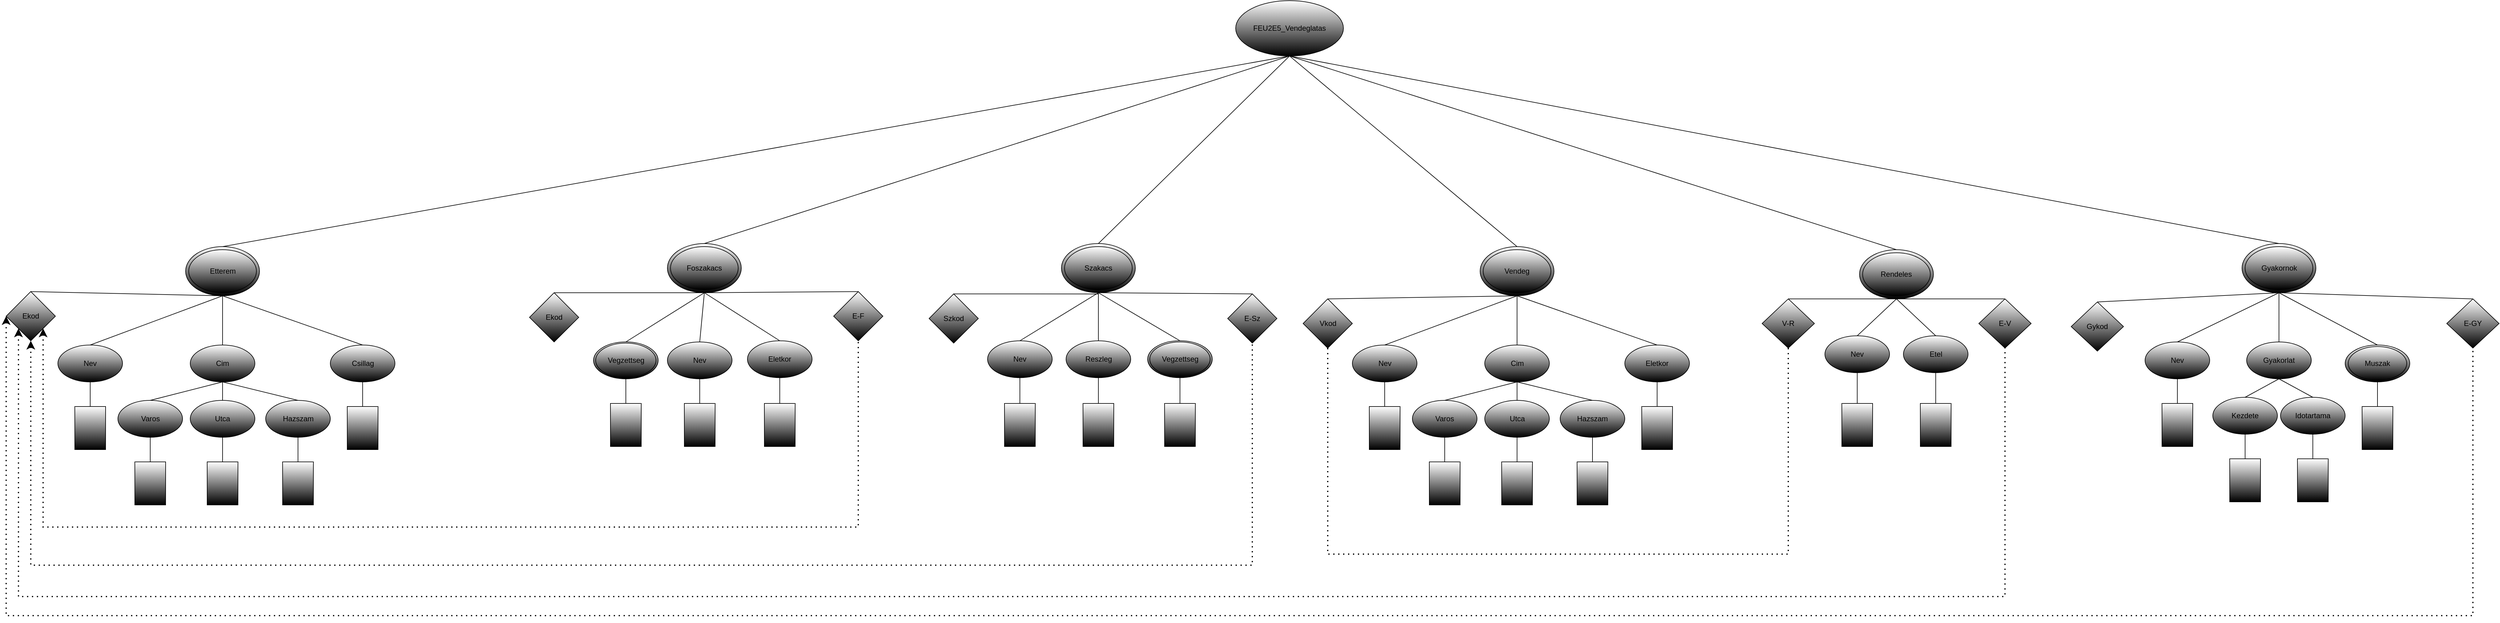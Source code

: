 <mxfile version="24.7.17">
  <diagram name="1 oldal" id="Drmbw2LG8-l5uVLof142">
    <mxGraphModel dx="2560" dy="1974" grid="0" gridSize="10" guides="1" tooltips="1" connect="1" arrows="1" fold="1" page="0" pageScale="1" pageWidth="827" pageHeight="1169" math="0" shadow="0">
      <root>
        <mxCell id="0" />
        <mxCell id="1" parent="0" />
        <mxCell id="3i7kKfKKElpx0XJNgIAO-1" value="Etterem" style="ellipse;whiteSpace=wrap;html=1;labelBackgroundColor=none;gradientColor=default;fillColor=default;" vertex="1" parent="1">
          <mxGeometry x="1360" y="-80" width="120" height="80" as="geometry" />
        </mxCell>
        <mxCell id="3i7kKfKKElpx0XJNgIAO-2" value="Vendeg" style="ellipse;whiteSpace=wrap;html=1;labelBackgroundColor=none;gradientColor=default;fillColor=default;" vertex="1" parent="1">
          <mxGeometry x="1365" y="-75" width="110" height="70" as="geometry" />
        </mxCell>
        <mxCell id="3i7kKfKKElpx0XJNgIAO-3" value="Cim" style="ellipse;whiteSpace=wrap;html=1;labelBackgroundColor=none;gradientColor=default;fillColor=default;" vertex="1" parent="1">
          <mxGeometry x="1367.5" y="80" width="105" height="60" as="geometry" />
        </mxCell>
        <mxCell id="3i7kKfKKElpx0XJNgIAO-4" value="" style="endArrow=none;html=1;rounded=0;fontSize=12;startSize=8;endSize=8;curved=1;exitX=0.5;exitY=0;exitDx=0;exitDy=0;" edge="1" parent="1" source="3i7kKfKKElpx0XJNgIAO-3">
          <mxGeometry width="50" height="50" relative="1" as="geometry">
            <mxPoint x="1400" y="60" as="sourcePoint" />
            <mxPoint x="1420" as="targetPoint" />
          </mxGeometry>
        </mxCell>
        <mxCell id="3i7kKfKKElpx0XJNgIAO-5" value="Varos" style="ellipse;whiteSpace=wrap;html=1;labelBackgroundColor=none;gradientColor=default;fillColor=default;" vertex="1" parent="1">
          <mxGeometry x="1250" y="170" width="105" height="60" as="geometry" />
        </mxCell>
        <mxCell id="3i7kKfKKElpx0XJNgIAO-6" value="&lt;div&gt;Utca&lt;/div&gt;" style="ellipse;whiteSpace=wrap;html=1;labelBackgroundColor=none;gradientColor=default;fillColor=default;" vertex="1" parent="1">
          <mxGeometry x="1367.5" y="170" width="105" height="60" as="geometry" />
        </mxCell>
        <mxCell id="3i7kKfKKElpx0XJNgIAO-7" value="&lt;div&gt;Hazszam&lt;/div&gt;" style="ellipse;whiteSpace=wrap;html=1;labelBackgroundColor=none;gradientColor=default;fillColor=default;" vertex="1" parent="1">
          <mxGeometry x="1490" y="170" width="105" height="60" as="geometry" />
        </mxCell>
        <mxCell id="3i7kKfKKElpx0XJNgIAO-8" value="" style="endArrow=none;html=1;rounded=0;fontSize=12;startSize=8;endSize=8;curved=1;entryX=0.5;entryY=1;entryDx=0;entryDy=0;exitX=0.5;exitY=0;exitDx=0;exitDy=0;" edge="1" parent="1" source="3i7kKfKKElpx0XJNgIAO-6" target="3i7kKfKKElpx0XJNgIAO-3">
          <mxGeometry width="50" height="50" relative="1" as="geometry">
            <mxPoint x="1390" y="100" as="sourcePoint" />
            <mxPoint x="1440" y="50" as="targetPoint" />
          </mxGeometry>
        </mxCell>
        <mxCell id="3i7kKfKKElpx0XJNgIAO-9" value="" style="endArrow=none;html=1;rounded=0;fontSize=12;startSize=8;endSize=8;curved=1;entryX=0.5;entryY=1;entryDx=0;entryDy=0;exitX=0.5;exitY=0;exitDx=0;exitDy=0;" edge="1" parent="1" source="3i7kKfKKElpx0XJNgIAO-5" target="3i7kKfKKElpx0XJNgIAO-3">
          <mxGeometry width="50" height="50" relative="1" as="geometry">
            <mxPoint x="1390" y="100" as="sourcePoint" />
            <mxPoint x="1440" y="50" as="targetPoint" />
          </mxGeometry>
        </mxCell>
        <mxCell id="3i7kKfKKElpx0XJNgIAO-10" value="" style="endArrow=none;html=1;rounded=0;fontSize=12;startSize=8;endSize=8;curved=1;entryX=0.5;entryY=1;entryDx=0;entryDy=0;exitX=0.5;exitY=0;exitDx=0;exitDy=0;" edge="1" parent="1" source="3i7kKfKKElpx0XJNgIAO-7" target="3i7kKfKKElpx0XJNgIAO-3">
          <mxGeometry width="50" height="50" relative="1" as="geometry">
            <mxPoint x="1390" y="100" as="sourcePoint" />
            <mxPoint x="1440" y="50" as="targetPoint" />
          </mxGeometry>
        </mxCell>
        <mxCell id="3i7kKfKKElpx0XJNgIAO-11" value="Nev" style="ellipse;whiteSpace=wrap;html=1;labelBackgroundColor=none;gradientColor=default;fillColor=default;" vertex="1" parent="1">
          <mxGeometry x="1152.5" y="80" width="105" height="60" as="geometry" />
        </mxCell>
        <mxCell id="3i7kKfKKElpx0XJNgIAO-12" value="Eletkor" style="ellipse;whiteSpace=wrap;html=1;labelBackgroundColor=none;gradientColor=default;fillColor=default;" vertex="1" parent="1">
          <mxGeometry x="1595" y="80" width="105" height="60" as="geometry" />
        </mxCell>
        <mxCell id="3i7kKfKKElpx0XJNgIAO-13" value="" style="endArrow=none;html=1;rounded=0;fontSize=12;startSize=8;endSize=8;curved=1;exitX=0.5;exitY=0;exitDx=0;exitDy=0;" edge="1" parent="1" source="3i7kKfKKElpx0XJNgIAO-11">
          <mxGeometry width="50" height="50" relative="1" as="geometry">
            <mxPoint x="1390" y="100" as="sourcePoint" />
            <mxPoint x="1420" as="targetPoint" />
          </mxGeometry>
        </mxCell>
        <mxCell id="3i7kKfKKElpx0XJNgIAO-14" value="" style="endArrow=none;html=1;rounded=0;fontSize=12;startSize=8;endSize=8;curved=1;exitX=0.5;exitY=0;exitDx=0;exitDy=0;" edge="1" parent="1" source="3i7kKfKKElpx0XJNgIAO-12">
          <mxGeometry width="50" height="50" relative="1" as="geometry">
            <mxPoint x="1390" y="100" as="sourcePoint" />
            <mxPoint x="1420" as="targetPoint" />
          </mxGeometry>
        </mxCell>
        <mxCell id="3i7kKfKKElpx0XJNgIAO-15" value="" style="rounded=0;whiteSpace=wrap;html=1;fillColor=default;fillStyle=solid;gradientColor=default;" vertex="1" parent="1">
          <mxGeometry x="1180" y="180" width="50" height="70" as="geometry" />
        </mxCell>
        <mxCell id="3i7kKfKKElpx0XJNgIAO-16" value="" style="rounded=0;whiteSpace=wrap;html=1;fillColor=default;fillStyle=solid;gradientColor=default;" vertex="1" parent="1">
          <mxGeometry x="1277.5" y="270" width="50" height="70" as="geometry" />
        </mxCell>
        <mxCell id="3i7kKfKKElpx0XJNgIAO-17" value="" style="rounded=0;whiteSpace=wrap;html=1;fillColor=default;fillStyle=solid;gradientColor=default;" vertex="1" parent="1">
          <mxGeometry x="1395" y="270" width="50" height="70" as="geometry" />
        </mxCell>
        <mxCell id="3i7kKfKKElpx0XJNgIAO-18" value="" style="rounded=0;whiteSpace=wrap;html=1;fillColor=default;fillStyle=solid;gradientColor=default;" vertex="1" parent="1">
          <mxGeometry x="1517.5" y="270" width="50" height="70" as="geometry" />
        </mxCell>
        <mxCell id="3i7kKfKKElpx0XJNgIAO-19" value="" style="endArrow=none;html=1;rounded=0;fontSize=12;startSize=8;endSize=8;curved=1;entryX=0.5;entryY=1;entryDx=0;entryDy=0;exitX=0.5;exitY=0;exitDx=0;exitDy=0;" edge="1" parent="1" source="3i7kKfKKElpx0XJNgIAO-15" target="3i7kKfKKElpx0XJNgIAO-11">
          <mxGeometry width="50" height="50" relative="1" as="geometry">
            <mxPoint x="1270" y="160" as="sourcePoint" />
            <mxPoint x="1320" y="110" as="targetPoint" />
          </mxGeometry>
        </mxCell>
        <mxCell id="3i7kKfKKElpx0XJNgIAO-20" value="" style="endArrow=none;html=1;rounded=0;fontSize=12;startSize=8;endSize=8;curved=1;entryX=0.5;entryY=1;entryDx=0;entryDy=0;exitX=0.5;exitY=0;exitDx=0;exitDy=0;" edge="1" parent="1" source="3i7kKfKKElpx0XJNgIAO-16" target="3i7kKfKKElpx0XJNgIAO-5">
          <mxGeometry width="50" height="50" relative="1" as="geometry">
            <mxPoint x="1370" y="220" as="sourcePoint" />
            <mxPoint x="1420" y="170" as="targetPoint" />
          </mxGeometry>
        </mxCell>
        <mxCell id="3i7kKfKKElpx0XJNgIAO-21" value="" style="endArrow=none;html=1;rounded=0;fontSize=12;startSize=8;endSize=8;curved=1;entryX=0.5;entryY=1;entryDx=0;entryDy=0;exitX=0.5;exitY=0;exitDx=0;exitDy=0;" edge="1" parent="1" source="3i7kKfKKElpx0XJNgIAO-17" target="3i7kKfKKElpx0XJNgIAO-6">
          <mxGeometry width="50" height="50" relative="1" as="geometry">
            <mxPoint x="1370" y="220" as="sourcePoint" />
            <mxPoint x="1420" y="170" as="targetPoint" />
          </mxGeometry>
        </mxCell>
        <mxCell id="3i7kKfKKElpx0XJNgIAO-22" value="" style="endArrow=none;html=1;rounded=0;fontSize=12;startSize=8;endSize=8;curved=1;entryX=0.5;entryY=1;entryDx=0;entryDy=0;exitX=0.5;exitY=0;exitDx=0;exitDy=0;" edge="1" parent="1" source="3i7kKfKKElpx0XJNgIAO-18" target="3i7kKfKKElpx0XJNgIAO-7">
          <mxGeometry width="50" height="50" relative="1" as="geometry">
            <mxPoint x="1370" y="220" as="sourcePoint" />
            <mxPoint x="1420" y="170" as="targetPoint" />
          </mxGeometry>
        </mxCell>
        <mxCell id="3i7kKfKKElpx0XJNgIAO-23" value="" style="rounded=0;whiteSpace=wrap;html=1;fillColor=default;fillStyle=solid;gradientColor=default;" vertex="1" parent="1">
          <mxGeometry x="1622.5" y="180" width="50" height="70" as="geometry" />
        </mxCell>
        <mxCell id="3i7kKfKKElpx0XJNgIAO-24" value="" style="endArrow=none;html=1;rounded=0;fontSize=12;startSize=8;endSize=8;curved=1;entryX=0.5;entryY=1;entryDx=0;entryDy=0;exitX=0.5;exitY=0;exitDx=0;exitDy=0;" edge="1" parent="1" source="3i7kKfKKElpx0XJNgIAO-23" target="3i7kKfKKElpx0XJNgIAO-12">
          <mxGeometry width="50" height="50" relative="1" as="geometry">
            <mxPoint x="1370" y="220" as="sourcePoint" />
            <mxPoint x="1420" y="170" as="targetPoint" />
          </mxGeometry>
        </mxCell>
        <mxCell id="3i7kKfKKElpx0XJNgIAO-25" value="FEU2E5_Vendeglatas" style="ellipse;whiteSpace=wrap;html=1;labelBackgroundColor=none;gradientColor=default;fillColor=default;" vertex="1" parent="1">
          <mxGeometry x="963" y="-480" width="175" height="90" as="geometry" />
        </mxCell>
        <mxCell id="3i7kKfKKElpx0XJNgIAO-26" value="" style="endArrow=none;html=1;rounded=0;fontSize=12;startSize=8;endSize=8;curved=1;exitX=0.5;exitY=1;exitDx=0;exitDy=0;entryX=0.5;entryY=0;entryDx=0;entryDy=0;" edge="1" parent="1" source="3i7kKfKKElpx0XJNgIAO-25" target="3i7kKfKKElpx0XJNgIAO-1">
          <mxGeometry width="50" height="50" relative="1" as="geometry">
            <mxPoint x="-500" y="35" as="sourcePoint" />
            <mxPoint x="-420" y="-105" as="targetPoint" />
          </mxGeometry>
        </mxCell>
        <mxCell id="3i7kKfKKElpx0XJNgIAO-27" value="Etterem" style="ellipse;whiteSpace=wrap;html=1;labelBackgroundColor=none;gradientColor=default;fillColor=default;" vertex="1" parent="1">
          <mxGeometry x="40" y="-85" width="120" height="80" as="geometry" />
        </mxCell>
        <mxCell id="3i7kKfKKElpx0XJNgIAO-28" value="Foszakacs" style="ellipse;whiteSpace=wrap;html=1;labelBackgroundColor=none;gradientColor=default;fillColor=default;" vertex="1" parent="1">
          <mxGeometry x="45" y="-80" width="110" height="70" as="geometry" />
        </mxCell>
        <mxCell id="3i7kKfKKElpx0XJNgIAO-29" value="Ekod" style="rhombus;whiteSpace=wrap;html=1;gradientColor=default;" vertex="1" parent="1">
          <mxGeometry x="-1034" y="-6.88" width="80" height="80" as="geometry" />
        </mxCell>
        <mxCell id="3i7kKfKKElpx0XJNgIAO-31" value="Nev" style="ellipse;whiteSpace=wrap;html=1;labelBackgroundColor=none;gradientColor=default;fillColor=default;" vertex="1" parent="1">
          <mxGeometry x="40" y="75" width="105" height="60" as="geometry" />
        </mxCell>
        <mxCell id="3i7kKfKKElpx0XJNgIAO-32" value="Eletkor" style="ellipse;whiteSpace=wrap;html=1;labelBackgroundColor=none;gradientColor=default;fillColor=default;" vertex="1" parent="1">
          <mxGeometry x="170" y="73.12" width="105" height="60" as="geometry" />
        </mxCell>
        <mxCell id="3i7kKfKKElpx0XJNgIAO-33" value="" style="endArrow=none;html=1;rounded=0;fontSize=12;startSize=8;endSize=8;curved=1;entryX=0.5;entryY=1;entryDx=0;entryDy=0;exitX=0.5;exitY=0;exitDx=0;exitDy=0;" edge="1" parent="1" source="3i7kKfKKElpx0XJNgIAO-31" target="3i7kKfKKElpx0XJNgIAO-27">
          <mxGeometry width="50" height="50" relative="1" as="geometry">
            <mxPoint x="330" y="145" as="sourcePoint" />
            <mxPoint x="380" y="95" as="targetPoint" />
          </mxGeometry>
        </mxCell>
        <mxCell id="3i7kKfKKElpx0XJNgIAO-34" value="" style="endArrow=none;html=1;rounded=0;fontSize=12;startSize=8;endSize=8;curved=1;entryX=0.5;entryY=1;entryDx=0;entryDy=0;exitX=0.5;exitY=0;exitDx=0;exitDy=0;" edge="1" parent="1" source="3i7kKfKKElpx0XJNgIAO-32" target="3i7kKfKKElpx0XJNgIAO-27">
          <mxGeometry width="50" height="50" relative="1" as="geometry">
            <mxPoint x="330" y="145" as="sourcePoint" />
            <mxPoint x="380" y="95" as="targetPoint" />
          </mxGeometry>
        </mxCell>
        <mxCell id="3i7kKfKKElpx0XJNgIAO-35" value="" style="endArrow=none;html=1;rounded=0;fontSize=12;startSize=8;endSize=8;curved=1;exitX=0.5;exitY=0;exitDx=0;exitDy=0;entryX=0.5;entryY=1;entryDx=0;entryDy=0;" edge="1" parent="1" source="3i7kKfKKElpx0XJNgIAO-27" target="3i7kKfKKElpx0XJNgIAO-25">
          <mxGeometry width="50" height="50" relative="1" as="geometry">
            <mxPoint x="-720" y="55" as="sourcePoint" />
            <mxPoint x="-440" y="-195" as="targetPoint" />
          </mxGeometry>
        </mxCell>
        <mxCell id="3i7kKfKKElpx0XJNgIAO-36" value="Vegzettseg" style="ellipse;whiteSpace=wrap;html=1;labelBackgroundColor=none;gradientColor=default;fillColor=default;" vertex="1" parent="1">
          <mxGeometry x="-80" y="75" width="105" height="60" as="geometry" />
        </mxCell>
        <mxCell id="3i7kKfKKElpx0XJNgIAO-37" value="Vegzettseg" style="ellipse;whiteSpace=wrap;html=1;labelBackgroundColor=none;gradientColor=default;fillColor=default;" vertex="1" parent="1">
          <mxGeometry x="-76.5" y="76.87" width="98" height="56.25" as="geometry" />
        </mxCell>
        <mxCell id="3i7kKfKKElpx0XJNgIAO-38" value="" style="endArrow=none;html=1;rounded=0;fontSize=12;startSize=8;endSize=8;curved=1;entryX=0.5;entryY=1;entryDx=0;entryDy=0;exitX=0.5;exitY=0;exitDx=0;exitDy=0;" edge="1" parent="1" source="3i7kKfKKElpx0XJNgIAO-36" target="3i7kKfKKElpx0XJNgIAO-27">
          <mxGeometry width="50" height="50" relative="1" as="geometry">
            <mxPoint x="-10" y="65" as="sourcePoint" />
            <mxPoint x="40" y="15" as="targetPoint" />
          </mxGeometry>
        </mxCell>
        <mxCell id="3i7kKfKKElpx0XJNgIAO-39" value="E-F" style="rhombus;whiteSpace=wrap;html=1;gradientColor=default;" vertex="1" parent="1">
          <mxGeometry x="310" y="-6.88" width="80" height="80" as="geometry" />
        </mxCell>
        <mxCell id="3i7kKfKKElpx0XJNgIAO-40" value="" style="endArrow=none;html=1;rounded=0;fontSize=12;startSize=8;endSize=8;curved=1;exitX=0.5;exitY=0;exitDx=0;exitDy=0;" edge="1" parent="1" source="3i7kKfKKElpx0XJNgIAO-39">
          <mxGeometry width="50" height="50" relative="1" as="geometry">
            <mxPoint x="170" y="125" as="sourcePoint" />
            <mxPoint x="100" y="-5" as="targetPoint" />
          </mxGeometry>
        </mxCell>
        <mxCell id="3i7kKfKKElpx0XJNgIAO-41" value="" style="rounded=0;whiteSpace=wrap;html=1;fillColor=default;fillStyle=solid;gradientColor=default;" vertex="1" parent="1">
          <mxGeometry x="-52.5" y="175" width="50" height="70" as="geometry" />
        </mxCell>
        <mxCell id="3i7kKfKKElpx0XJNgIAO-42" value="" style="rounded=0;whiteSpace=wrap;html=1;fillColor=default;fillStyle=solid;gradientColor=default;" vertex="1" parent="1">
          <mxGeometry x="67.5" y="175" width="50" height="70" as="geometry" />
        </mxCell>
        <mxCell id="3i7kKfKKElpx0XJNgIAO-43" value="" style="rounded=0;whiteSpace=wrap;html=1;fillColor=default;fillStyle=solid;gradientColor=default;" vertex="1" parent="1">
          <mxGeometry x="197.5" y="175" width="50" height="70" as="geometry" />
        </mxCell>
        <mxCell id="3i7kKfKKElpx0XJNgIAO-44" value="" style="endArrow=none;html=1;rounded=0;fontSize=12;startSize=8;endSize=8;curved=1;entryX=0.5;entryY=1;entryDx=0;entryDy=0;exitX=0.5;exitY=0;exitDx=0;exitDy=0;" edge="1" parent="1" source="3i7kKfKKElpx0XJNgIAO-41" target="3i7kKfKKElpx0XJNgIAO-36">
          <mxGeometry width="50" height="50" relative="1" as="geometry">
            <mxPoint x="-20" y="235" as="sourcePoint" />
            <mxPoint x="30" y="185" as="targetPoint" />
          </mxGeometry>
        </mxCell>
        <mxCell id="3i7kKfKKElpx0XJNgIAO-45" value="" style="endArrow=none;html=1;rounded=0;fontSize=12;startSize=8;endSize=8;curved=1;entryX=0.5;entryY=1;entryDx=0;entryDy=0;exitX=0.5;exitY=0;exitDx=0;exitDy=0;" edge="1" parent="1" source="3i7kKfKKElpx0XJNgIAO-42" target="3i7kKfKKElpx0XJNgIAO-31">
          <mxGeometry width="50" height="50" relative="1" as="geometry">
            <mxPoint x="120" y="225" as="sourcePoint" />
            <mxPoint x="170" y="175" as="targetPoint" />
          </mxGeometry>
        </mxCell>
        <mxCell id="3i7kKfKKElpx0XJNgIAO-46" value="" style="endArrow=none;html=1;rounded=0;fontSize=12;startSize=8;endSize=8;curved=1;entryX=0.5;entryY=1;entryDx=0;entryDy=0;exitX=0.5;exitY=0;exitDx=0;exitDy=0;" edge="1" parent="1" source="3i7kKfKKElpx0XJNgIAO-43" target="3i7kKfKKElpx0XJNgIAO-32">
          <mxGeometry width="50" height="50" relative="1" as="geometry">
            <mxPoint x="120" y="225" as="sourcePoint" />
            <mxPoint x="170" y="175" as="targetPoint" />
          </mxGeometry>
        </mxCell>
        <mxCell id="3i7kKfKKElpx0XJNgIAO-47" value="Etterem" style="ellipse;whiteSpace=wrap;html=1;labelBackgroundColor=none;gradientColor=default;fillColor=default;" vertex="1" parent="1">
          <mxGeometry x="680" y="-85" width="120" height="80" as="geometry" />
        </mxCell>
        <mxCell id="3i7kKfKKElpx0XJNgIAO-48" value="Szakacs" style="ellipse;whiteSpace=wrap;html=1;labelBackgroundColor=none;gradientColor=default;fillColor=default;" vertex="1" parent="1">
          <mxGeometry x="685" y="-80" width="110" height="70" as="geometry" />
        </mxCell>
        <mxCell id="3i7kKfKKElpx0XJNgIAO-49" value="" style="endArrow=none;html=1;rounded=0;fontSize=12;startSize=8;endSize=8;curved=1;entryX=0.5;entryY=1;entryDx=0;entryDy=0;exitX=0.5;exitY=0;exitDx=0;exitDy=0;" edge="1" parent="1" source="3i7kKfKKElpx0XJNgIAO-47" target="3i7kKfKKElpx0XJNgIAO-25">
          <mxGeometry width="50" height="50" relative="1" as="geometry">
            <mxPoint x="440" y="-95" as="sourcePoint" />
            <mxPoint x="490" y="-145" as="targetPoint" />
          </mxGeometry>
        </mxCell>
        <mxCell id="3i7kKfKKElpx0XJNgIAO-50" value="Etterem" style="ellipse;whiteSpace=wrap;html=1;labelBackgroundColor=none;gradientColor=default;fillColor=default;" vertex="1" parent="1">
          <mxGeometry x="1976.25" y="-75" width="120" height="80" as="geometry" />
        </mxCell>
        <mxCell id="3i7kKfKKElpx0XJNgIAO-51" value="Rendeles" style="ellipse;whiteSpace=wrap;html=1;labelBackgroundColor=none;gradientColor=default;fillColor=default;" vertex="1" parent="1">
          <mxGeometry x="1981.25" y="-70" width="110" height="70" as="geometry" />
        </mxCell>
        <mxCell id="3i7kKfKKElpx0XJNgIAO-52" value="Nev" style="ellipse;whiteSpace=wrap;html=1;labelBackgroundColor=none;gradientColor=default;fillColor=default;" vertex="1" parent="1">
          <mxGeometry x="560" y="73.12" width="105" height="60" as="geometry" />
        </mxCell>
        <mxCell id="3i7kKfKKElpx0XJNgIAO-53" value="Reszleg" style="ellipse;whiteSpace=wrap;html=1;labelBackgroundColor=none;gradientColor=default;fillColor=default;" vertex="1" parent="1">
          <mxGeometry x="687.5" y="73.12" width="105" height="60" as="geometry" />
        </mxCell>
        <mxCell id="3i7kKfKKElpx0XJNgIAO-54" value="Vegzettseg" style="ellipse;whiteSpace=wrap;html=1;labelBackgroundColor=none;gradientColor=default;fillColor=default;" vertex="1" parent="1">
          <mxGeometry x="820" y="73.12" width="105" height="60" as="geometry" />
        </mxCell>
        <mxCell id="3i7kKfKKElpx0XJNgIAO-55" value="Vegzettseg" style="ellipse;whiteSpace=wrap;html=1;labelBackgroundColor=none;gradientColor=default;fillColor=default;" vertex="1" parent="1">
          <mxGeometry x="823.5" y="74.99" width="98" height="56.25" as="geometry" />
        </mxCell>
        <mxCell id="3i7kKfKKElpx0XJNgIAO-56" value="" style="endArrow=none;html=1;rounded=0;fontSize=12;startSize=8;endSize=8;curved=1;entryX=0.5;entryY=1;entryDx=0;entryDy=0;exitX=0.5;exitY=0;exitDx=0;exitDy=0;" edge="1" parent="1" source="3i7kKfKKElpx0XJNgIAO-52" target="3i7kKfKKElpx0XJNgIAO-47">
          <mxGeometry width="50" height="50" relative="1" as="geometry">
            <mxPoint x="670" y="105" as="sourcePoint" />
            <mxPoint x="720" y="55" as="targetPoint" />
          </mxGeometry>
        </mxCell>
        <mxCell id="3i7kKfKKElpx0XJNgIAO-57" value="" style="endArrow=none;html=1;rounded=0;fontSize=12;startSize=8;endSize=8;curved=1;exitX=0.5;exitY=0;exitDx=0;exitDy=0;" edge="1" parent="1" source="3i7kKfKKElpx0XJNgIAO-53">
          <mxGeometry width="50" height="50" relative="1" as="geometry">
            <mxPoint x="670" y="105" as="sourcePoint" />
            <mxPoint x="740" y="-5" as="targetPoint" />
          </mxGeometry>
        </mxCell>
        <mxCell id="3i7kKfKKElpx0XJNgIAO-58" value="" style="endArrow=none;html=1;rounded=0;fontSize=12;startSize=8;endSize=8;curved=1;entryX=0.5;entryY=1;entryDx=0;entryDy=0;exitX=0.5;exitY=0;exitDx=0;exitDy=0;" edge="1" parent="1" source="3i7kKfKKElpx0XJNgIAO-54" target="3i7kKfKKElpx0XJNgIAO-47">
          <mxGeometry width="50" height="50" relative="1" as="geometry">
            <mxPoint x="670" y="105" as="sourcePoint" />
            <mxPoint x="720" y="55" as="targetPoint" />
          </mxGeometry>
        </mxCell>
        <mxCell id="3i7kKfKKElpx0XJNgIAO-59" value="Szkod" style="rhombus;whiteSpace=wrap;html=1;gradientColor=default;" vertex="1" parent="1">
          <mxGeometry x="465" y="-3.13" width="80" height="80" as="geometry" />
        </mxCell>
        <mxCell id="3i7kKfKKElpx0XJNgIAO-60" value="E-Sz" style="rhombus;whiteSpace=wrap;html=1;gradientColor=default;" vertex="1" parent="1">
          <mxGeometry x="950" y="-3.13" width="80" height="80" as="geometry" />
        </mxCell>
        <mxCell id="3i7kKfKKElpx0XJNgIAO-61" value="" style="endArrow=none;dashed=1;html=1;dashPattern=1 3;strokeWidth=2;rounded=0;fontSize=12;startSize=8;endSize=8;startArrow=classic;startFill=1;edgeStyle=elbowEdgeStyle;exitX=1;exitY=1;exitDx=0;exitDy=0;entryX=0.5;entryY=1;entryDx=0;entryDy=0;elbow=vertical;" edge="1" parent="1" source="3i7kKfKKElpx0XJNgIAO-29" target="3i7kKfKKElpx0XJNgIAO-39">
          <mxGeometry width="50" height="50" relative="1" as="geometry">
            <mxPoint x="-780" y="405" as="sourcePoint" />
            <mxPoint x="-150" y="405" as="targetPoint" />
            <Array as="points">
              <mxPoint x="-310" y="376" />
            </Array>
          </mxGeometry>
        </mxCell>
        <mxCell id="3i7kKfKKElpx0XJNgIAO-62" value="" style="endArrow=none;dashed=1;html=1;dashPattern=1 3;strokeWidth=2;rounded=0;fontSize=12;startSize=8;endSize=8;startArrow=classic;startFill=1;edgeStyle=elbowEdgeStyle;exitX=0.5;exitY=1;exitDx=0;exitDy=0;entryX=0.5;entryY=1;entryDx=0;entryDy=0;elbow=vertical;" edge="1" parent="1" source="3i7kKfKKElpx0XJNgIAO-29" target="3i7kKfKKElpx0XJNgIAO-60">
          <mxGeometry width="50" height="50" relative="1" as="geometry">
            <mxPoint x="-770" y="131.24" as="sourcePoint" />
            <mxPoint x="700" y="205" as="targetPoint" />
            <Array as="points">
              <mxPoint x="-13" y="438" />
            </Array>
          </mxGeometry>
        </mxCell>
        <mxCell id="3i7kKfKKElpx0XJNgIAO-63" value="" style="endArrow=none;html=1;rounded=0;fontSize=12;startSize=8;endSize=8;curved=1;entryX=0.5;entryY=0;entryDx=0;entryDy=0;" edge="1" parent="1" target="3i7kKfKKElpx0XJNgIAO-59">
          <mxGeometry width="50" height="50" relative="1" as="geometry">
            <mxPoint x="740" y="-3" as="sourcePoint" />
            <mxPoint x="730" y="45" as="targetPoint" />
          </mxGeometry>
        </mxCell>
        <mxCell id="3i7kKfKKElpx0XJNgIAO-64" value="" style="endArrow=none;html=1;rounded=0;fontSize=12;startSize=8;endSize=8;curved=1;exitX=0.5;exitY=0;exitDx=0;exitDy=0;" edge="1" parent="1" source="3i7kKfKKElpx0XJNgIAO-60">
          <mxGeometry width="50" height="50" relative="1" as="geometry">
            <mxPoint x="820" y="75" as="sourcePoint" />
            <mxPoint x="740" y="-5" as="targetPoint" />
          </mxGeometry>
        </mxCell>
        <mxCell id="3i7kKfKKElpx0XJNgIAO-65" value="" style="rounded=0;whiteSpace=wrap;html=1;fillColor=default;fillStyle=solid;gradientColor=default;" vertex="1" parent="1">
          <mxGeometry x="587.5" y="175" width="50" height="70" as="geometry" />
        </mxCell>
        <mxCell id="3i7kKfKKElpx0XJNgIAO-66" value="" style="rounded=0;whiteSpace=wrap;html=1;fillColor=default;fillStyle=solid;gradientColor=default;" vertex="1" parent="1">
          <mxGeometry x="715" y="175" width="50" height="70" as="geometry" />
        </mxCell>
        <mxCell id="3i7kKfKKElpx0XJNgIAO-67" value="" style="rounded=0;whiteSpace=wrap;html=1;fillColor=default;fillStyle=solid;gradientColor=default;" vertex="1" parent="1">
          <mxGeometry x="847.5" y="175" width="50" height="70" as="geometry" />
        </mxCell>
        <mxCell id="3i7kKfKKElpx0XJNgIAO-68" value="" style="endArrow=none;html=1;rounded=0;fontSize=12;startSize=8;endSize=8;curved=1;entryX=0.5;entryY=1;entryDx=0;entryDy=0;exitX=0.5;exitY=0;exitDx=0;exitDy=0;" edge="1" parent="1" source="3i7kKfKKElpx0XJNgIAO-67" target="3i7kKfKKElpx0XJNgIAO-54">
          <mxGeometry width="50" height="50" relative="1" as="geometry">
            <mxPoint x="690" y="165" as="sourcePoint" />
            <mxPoint x="740" y="115" as="targetPoint" />
          </mxGeometry>
        </mxCell>
        <mxCell id="3i7kKfKKElpx0XJNgIAO-69" value="" style="endArrow=none;html=1;rounded=0;fontSize=12;startSize=8;endSize=8;curved=1;entryX=0.5;entryY=1;entryDx=0;entryDy=0;exitX=0.5;exitY=0;exitDx=0;exitDy=0;" edge="1" parent="1" source="3i7kKfKKElpx0XJNgIAO-66" target="3i7kKfKKElpx0XJNgIAO-53">
          <mxGeometry width="50" height="50" relative="1" as="geometry">
            <mxPoint x="690" y="165" as="sourcePoint" />
            <mxPoint x="740" y="115" as="targetPoint" />
          </mxGeometry>
        </mxCell>
        <mxCell id="3i7kKfKKElpx0XJNgIAO-70" value="" style="endArrow=none;html=1;rounded=0;fontSize=12;startSize=8;endSize=8;curved=1;exitX=0.5;exitY=1;exitDx=0;exitDy=0;entryX=0.5;entryY=0;entryDx=0;entryDy=0;" edge="1" parent="1" source="3i7kKfKKElpx0XJNgIAO-52" target="3i7kKfKKElpx0XJNgIAO-65">
          <mxGeometry width="50" height="50" relative="1" as="geometry">
            <mxPoint x="690" y="165" as="sourcePoint" />
            <mxPoint x="740" y="115" as="targetPoint" />
          </mxGeometry>
        </mxCell>
        <mxCell id="3i7kKfKKElpx0XJNgIAO-71" value="Nev" style="ellipse;whiteSpace=wrap;html=1;labelBackgroundColor=none;gradientColor=default;fillColor=default;" vertex="1" parent="1">
          <mxGeometry x="1920" y="65" width="105" height="60" as="geometry" />
        </mxCell>
        <mxCell id="3i7kKfKKElpx0XJNgIAO-72" value="Etel" style="ellipse;whiteSpace=wrap;html=1;labelBackgroundColor=none;gradientColor=default;fillColor=default;" vertex="1" parent="1">
          <mxGeometry x="2047.5" y="65" width="105" height="60" as="geometry" />
        </mxCell>
        <mxCell id="3i7kKfKKElpx0XJNgIAO-73" value="" style="rounded=0;whiteSpace=wrap;html=1;fillColor=default;fillStyle=solid;gradientColor=default;" vertex="1" parent="1">
          <mxGeometry x="1947.5" y="175" width="50" height="70" as="geometry" />
        </mxCell>
        <mxCell id="3i7kKfKKElpx0XJNgIAO-74" value="" style="rounded=0;whiteSpace=wrap;html=1;fillColor=default;fillStyle=solid;gradientColor=default;" vertex="1" parent="1">
          <mxGeometry x="2075" y="175" width="50" height="70" as="geometry" />
        </mxCell>
        <mxCell id="3i7kKfKKElpx0XJNgIAO-75" value="" style="endArrow=none;html=1;rounded=0;fontSize=12;startSize=8;endSize=8;curved=1;entryX=0.5;entryY=1;entryDx=0;entryDy=0;exitX=0.5;exitY=0;exitDx=0;exitDy=0;" edge="1" parent="1" source="3i7kKfKKElpx0XJNgIAO-74" target="3i7kKfKKElpx0XJNgIAO-72">
          <mxGeometry width="50" height="50" relative="1" as="geometry">
            <mxPoint x="2050" y="126.88" as="sourcePoint" />
            <mxPoint x="2100" y="76.88" as="targetPoint" />
          </mxGeometry>
        </mxCell>
        <mxCell id="3i7kKfKKElpx0XJNgIAO-76" value="" style="endArrow=none;html=1;rounded=0;fontSize=12;startSize=8;endSize=8;curved=1;exitX=0.5;exitY=1;exitDx=0;exitDy=0;entryX=0.5;entryY=0;entryDx=0;entryDy=0;" edge="1" parent="1" source="3i7kKfKKElpx0XJNgIAO-71" target="3i7kKfKKElpx0XJNgIAO-73">
          <mxGeometry width="50" height="50" relative="1" as="geometry">
            <mxPoint x="2050" y="126.88" as="sourcePoint" />
            <mxPoint x="2100" y="76.88" as="targetPoint" />
          </mxGeometry>
        </mxCell>
        <mxCell id="3i7kKfKKElpx0XJNgIAO-77" value="" style="endArrow=none;html=1;rounded=0;fontSize=12;startSize=8;endSize=8;curved=1;entryX=0.5;entryY=1;entryDx=0;entryDy=0;exitX=0.5;exitY=0;exitDx=0;exitDy=0;" edge="1" parent="1" source="3i7kKfKKElpx0XJNgIAO-71" target="3i7kKfKKElpx0XJNgIAO-50">
          <mxGeometry width="50" height="50" relative="1" as="geometry">
            <mxPoint x="1956.25" y="85" as="sourcePoint" />
            <mxPoint x="2006.25" y="35" as="targetPoint" />
          </mxGeometry>
        </mxCell>
        <mxCell id="3i7kKfKKElpx0XJNgIAO-78" value="" style="endArrow=none;html=1;rounded=0;fontSize=12;startSize=8;endSize=8;curved=1;entryX=0.5;entryY=1;entryDx=0;entryDy=0;exitX=0.5;exitY=0;exitDx=0;exitDy=0;" edge="1" parent="1" source="3i7kKfKKElpx0XJNgIAO-72" target="3i7kKfKKElpx0XJNgIAO-50">
          <mxGeometry width="50" height="50" relative="1" as="geometry">
            <mxPoint x="1956.25" y="85" as="sourcePoint" />
            <mxPoint x="2006.25" y="35" as="targetPoint" />
          </mxGeometry>
        </mxCell>
        <mxCell id="3i7kKfKKElpx0XJNgIAO-79" value="V-R" style="rhombus;whiteSpace=wrap;html=1;gradientColor=default;" vertex="1" parent="1">
          <mxGeometry x="1818" y="5" width="85" height="80" as="geometry" />
        </mxCell>
        <mxCell id="3i7kKfKKElpx0XJNgIAO-80" value="E-V" style="rhombus;whiteSpace=wrap;html=1;gradientColor=default;" vertex="1" parent="1">
          <mxGeometry x="2170" y="5" width="85" height="80" as="geometry" />
        </mxCell>
        <mxCell id="3i7kKfKKElpx0XJNgIAO-81" value="" style="endArrow=none;html=1;rounded=0;fontSize=12;startSize=8;endSize=8;curved=1;entryX=0.5;entryY=1;entryDx=0;entryDy=0;exitX=0.5;exitY=0;exitDx=0;exitDy=0;" edge="1" parent="1" source="3i7kKfKKElpx0XJNgIAO-79" target="3i7kKfKKElpx0XJNgIAO-50">
          <mxGeometry width="50" height="50" relative="1" as="geometry">
            <mxPoint x="1960" y="95" as="sourcePoint" />
            <mxPoint x="2010" y="45" as="targetPoint" />
          </mxGeometry>
        </mxCell>
        <mxCell id="3i7kKfKKElpx0XJNgIAO-82" value="" style="endArrow=none;html=1;rounded=0;fontSize=12;startSize=8;endSize=8;curved=1;exitX=0.5;exitY=0;exitDx=0;exitDy=0;entryX=0.5;entryY=1;entryDx=0;entryDy=0;" edge="1" parent="1" source="3i7kKfKKElpx0XJNgIAO-80" target="3i7kKfKKElpx0XJNgIAO-50">
          <mxGeometry width="50" height="50" relative="1" as="geometry">
            <mxPoint x="1960" y="95" as="sourcePoint" />
            <mxPoint x="2040" y="-5" as="targetPoint" />
          </mxGeometry>
        </mxCell>
        <mxCell id="3i7kKfKKElpx0XJNgIAO-83" value="Etterem" style="ellipse;whiteSpace=wrap;html=1;labelBackgroundColor=none;gradientColor=default;fillColor=default;" vertex="1" parent="1">
          <mxGeometry x="2597.5" y="-85" width="120" height="80" as="geometry" />
        </mxCell>
        <mxCell id="3i7kKfKKElpx0XJNgIAO-84" value="Gyakornok" style="ellipse;whiteSpace=wrap;html=1;labelBackgroundColor=none;gradientColor=default;fillColor=default;" vertex="1" parent="1">
          <mxGeometry x="2602.5" y="-80" width="110" height="70" as="geometry" />
        </mxCell>
        <mxCell id="3i7kKfKKElpx0XJNgIAO-85" value="Gyakorlat" style="ellipse;whiteSpace=wrap;html=1;labelBackgroundColor=none;gradientColor=default;fillColor=default;" vertex="1" parent="1">
          <mxGeometry x="2605" y="75" width="105" height="60" as="geometry" />
        </mxCell>
        <mxCell id="3i7kKfKKElpx0XJNgIAO-86" value="" style="endArrow=none;html=1;rounded=0;fontSize=12;startSize=8;endSize=8;curved=1;exitX=0.5;exitY=0;exitDx=0;exitDy=0;" edge="1" parent="1" source="3i7kKfKKElpx0XJNgIAO-85">
          <mxGeometry width="50" height="50" relative="1" as="geometry">
            <mxPoint x="2637.5" y="55" as="sourcePoint" />
            <mxPoint x="2657.5" y="-5" as="targetPoint" />
          </mxGeometry>
        </mxCell>
        <mxCell id="3i7kKfKKElpx0XJNgIAO-87" value="&lt;div&gt;Kezdete&lt;/div&gt;" style="ellipse;whiteSpace=wrap;html=1;labelBackgroundColor=none;gradientColor=default;fillColor=default;" vertex="1" parent="1">
          <mxGeometry x="2550" y="165" width="105" height="60" as="geometry" />
        </mxCell>
        <mxCell id="3i7kKfKKElpx0XJNgIAO-88" value="&lt;div&gt;Idotartama&lt;/div&gt;" style="ellipse;whiteSpace=wrap;html=1;labelBackgroundColor=none;gradientColor=default;fillColor=default;" vertex="1" parent="1">
          <mxGeometry x="2660" y="165" width="105" height="60" as="geometry" />
        </mxCell>
        <mxCell id="3i7kKfKKElpx0XJNgIAO-89" value="" style="endArrow=none;html=1;rounded=0;fontSize=12;startSize=8;endSize=8;curved=1;entryX=0.5;entryY=1;entryDx=0;entryDy=0;exitX=0.5;exitY=0;exitDx=0;exitDy=0;" edge="1" parent="1" source="3i7kKfKKElpx0XJNgIAO-87" target="3i7kKfKKElpx0XJNgIAO-85">
          <mxGeometry width="50" height="50" relative="1" as="geometry">
            <mxPoint x="2627.5" y="95" as="sourcePoint" />
            <mxPoint x="2677.5" y="45" as="targetPoint" />
          </mxGeometry>
        </mxCell>
        <mxCell id="3i7kKfKKElpx0XJNgIAO-90" value="" style="endArrow=none;html=1;rounded=0;fontSize=12;startSize=8;endSize=8;curved=0;entryX=0.5;entryY=1;entryDx=0;entryDy=0;exitX=0.5;exitY=0;exitDx=0;exitDy=0;" edge="1" parent="1" source="3i7kKfKKElpx0XJNgIAO-88" target="3i7kKfKKElpx0XJNgIAO-85">
          <mxGeometry width="50" height="50" relative="1" as="geometry">
            <mxPoint x="2627.5" y="95" as="sourcePoint" />
            <mxPoint x="2677.5" y="45" as="targetPoint" />
          </mxGeometry>
        </mxCell>
        <mxCell id="3i7kKfKKElpx0XJNgIAO-91" value="Nev" style="ellipse;whiteSpace=wrap;html=1;labelBackgroundColor=none;gradientColor=default;fillColor=default;" vertex="1" parent="1">
          <mxGeometry x="2440" y="75" width="105" height="60" as="geometry" />
        </mxCell>
        <mxCell id="3i7kKfKKElpx0XJNgIAO-92" value="Muszak" style="ellipse;whiteSpace=wrap;html=1;labelBackgroundColor=none;gradientColor=default;fillColor=default;" vertex="1" parent="1">
          <mxGeometry x="2765" y="80" width="105" height="60" as="geometry" />
        </mxCell>
        <mxCell id="3i7kKfKKElpx0XJNgIAO-93" value="" style="endArrow=none;html=1;rounded=0;fontSize=12;startSize=8;endSize=8;curved=1;exitX=0.5;exitY=0;exitDx=0;exitDy=0;" edge="1" parent="1" source="3i7kKfKKElpx0XJNgIAO-91">
          <mxGeometry width="50" height="50" relative="1" as="geometry">
            <mxPoint x="2627.5" y="95" as="sourcePoint" />
            <mxPoint x="2657.5" y="-5" as="targetPoint" />
          </mxGeometry>
        </mxCell>
        <mxCell id="3i7kKfKKElpx0XJNgIAO-94" value="" style="endArrow=none;html=1;rounded=0;fontSize=12;startSize=8;endSize=8;curved=1;exitX=0.5;exitY=0;exitDx=0;exitDy=0;" edge="1" parent="1" source="3i7kKfKKElpx0XJNgIAO-92">
          <mxGeometry width="50" height="50" relative="1" as="geometry">
            <mxPoint x="2627.5" y="95" as="sourcePoint" />
            <mxPoint x="2657.5" y="-5" as="targetPoint" />
          </mxGeometry>
        </mxCell>
        <mxCell id="3i7kKfKKElpx0XJNgIAO-95" value="" style="rounded=0;whiteSpace=wrap;html=1;fillColor=default;fillStyle=solid;gradientColor=default;" vertex="1" parent="1">
          <mxGeometry x="2467.5" y="175" width="50" height="70" as="geometry" />
        </mxCell>
        <mxCell id="3i7kKfKKElpx0XJNgIAO-96" value="" style="rounded=0;whiteSpace=wrap;html=1;fillColor=default;fillStyle=solid;gradientColor=default;" vertex="1" parent="1">
          <mxGeometry x="2577.5" y="265" width="50" height="70" as="geometry" />
        </mxCell>
        <mxCell id="3i7kKfKKElpx0XJNgIAO-97" value="" style="rounded=0;whiteSpace=wrap;html=1;fillColor=default;fillStyle=solid;gradientColor=default;" vertex="1" parent="1">
          <mxGeometry x="2687.5" y="265" width="50" height="70" as="geometry" />
        </mxCell>
        <mxCell id="3i7kKfKKElpx0XJNgIAO-98" value="" style="endArrow=none;html=1;rounded=0;fontSize=12;startSize=8;endSize=8;curved=1;entryX=0.5;entryY=1;entryDx=0;entryDy=0;exitX=0.5;exitY=0;exitDx=0;exitDy=0;" edge="1" parent="1" source="3i7kKfKKElpx0XJNgIAO-95" target="3i7kKfKKElpx0XJNgIAO-91">
          <mxGeometry width="50" height="50" relative="1" as="geometry">
            <mxPoint x="2557.5" y="155" as="sourcePoint" />
            <mxPoint x="2607.5" y="105" as="targetPoint" />
          </mxGeometry>
        </mxCell>
        <mxCell id="3i7kKfKKElpx0XJNgIAO-99" value="" style="endArrow=none;html=1;rounded=0;fontSize=12;startSize=8;endSize=8;curved=1;entryX=0.5;entryY=1;entryDx=0;entryDy=0;exitX=0.5;exitY=0;exitDx=0;exitDy=0;" edge="1" parent="1" source="3i7kKfKKElpx0XJNgIAO-96" target="3i7kKfKKElpx0XJNgIAO-87">
          <mxGeometry width="50" height="50" relative="1" as="geometry">
            <mxPoint x="2552.5" y="215" as="sourcePoint" />
            <mxPoint x="2602.5" y="165" as="targetPoint" />
          </mxGeometry>
        </mxCell>
        <mxCell id="3i7kKfKKElpx0XJNgIAO-100" value="" style="endArrow=none;html=1;rounded=0;fontSize=12;startSize=8;endSize=8;curved=1;entryX=0.5;entryY=1;entryDx=0;entryDy=0;exitX=0.5;exitY=0;exitDx=0;exitDy=0;" edge="1" parent="1" source="3i7kKfKKElpx0XJNgIAO-97" target="3i7kKfKKElpx0XJNgIAO-88">
          <mxGeometry width="50" height="50" relative="1" as="geometry">
            <mxPoint x="2540" y="215" as="sourcePoint" />
            <mxPoint x="2590" y="165" as="targetPoint" />
          </mxGeometry>
        </mxCell>
        <mxCell id="3i7kKfKKElpx0XJNgIAO-101" value="" style="rounded=0;whiteSpace=wrap;html=1;fillColor=default;fillStyle=solid;gradientColor=default;" vertex="1" parent="1">
          <mxGeometry x="2792.5" y="180" width="50" height="70" as="geometry" />
        </mxCell>
        <mxCell id="3i7kKfKKElpx0XJNgIAO-102" value="" style="endArrow=none;html=1;rounded=0;fontSize=12;startSize=8;endSize=8;curved=1;entryX=0.5;entryY=1;entryDx=0;entryDy=0;exitX=0.5;exitY=0;exitDx=0;exitDy=0;" edge="1" parent="1" source="3i7kKfKKElpx0XJNgIAO-101" target="3i7kKfKKElpx0XJNgIAO-92">
          <mxGeometry width="50" height="50" relative="1" as="geometry">
            <mxPoint x="2540" y="220" as="sourcePoint" />
            <mxPoint x="2590" y="170" as="targetPoint" />
          </mxGeometry>
        </mxCell>
        <mxCell id="3i7kKfKKElpx0XJNgIAO-103" value="Vkod" style="rhombus;whiteSpace=wrap;html=1;gradientColor=default;" vertex="1" parent="1">
          <mxGeometry x="1072.5" y="5" width="80" height="80" as="geometry" />
        </mxCell>
        <mxCell id="3i7kKfKKElpx0XJNgIAO-105" value="" style="endArrow=none;html=1;rounded=0;fontSize=12;startSize=8;endSize=8;curved=1;entryX=0.5;entryY=0;entryDx=0;entryDy=0;exitX=0.5;exitY=1;exitDx=0;exitDy=0;" edge="1" parent="1" source="3i7kKfKKElpx0XJNgIAO-1" target="3i7kKfKKElpx0XJNgIAO-103">
          <mxGeometry width="50" height="50" relative="1" as="geometry">
            <mxPoint x="1420" y="5" as="sourcePoint" />
            <mxPoint x="1220" y="75" as="targetPoint" />
          </mxGeometry>
        </mxCell>
        <mxCell id="3i7kKfKKElpx0XJNgIAO-107" value="Muszak" style="ellipse;whiteSpace=wrap;html=1;labelBackgroundColor=none;gradientColor=default;fillColor=default;" vertex="1" parent="1">
          <mxGeometry x="2770" y="82.5" width="95" height="55" as="geometry" />
        </mxCell>
        <mxCell id="3i7kKfKKElpx0XJNgIAO-108" value="" style="endArrow=none;html=1;rounded=0;fontSize=12;startSize=8;endSize=8;curved=1;entryX=0.5;entryY=1;entryDx=0;entryDy=0;exitX=0.5;exitY=0;exitDx=0;exitDy=0;" edge="1" parent="1" source="3i7kKfKKElpx0XJNgIAO-50" target="3i7kKfKKElpx0XJNgIAO-25">
          <mxGeometry width="50" height="50" relative="1" as="geometry">
            <mxPoint x="1920" y="-115" as="sourcePoint" />
            <mxPoint x="1080" y="-255" as="targetPoint" />
          </mxGeometry>
        </mxCell>
        <mxCell id="3i7kKfKKElpx0XJNgIAO-109" value="" style="endArrow=none;dashed=1;html=1;dashPattern=1 3;strokeWidth=2;rounded=0;fontSize=12;startSize=8;endSize=8;entryX=0.5;entryY=1;entryDx=0;entryDy=0;exitX=0.5;exitY=1;exitDx=0;exitDy=0;edgeStyle=orthogonalEdgeStyle;" edge="1" parent="1" source="3i7kKfKKElpx0XJNgIAO-79" target="3i7kKfKKElpx0XJNgIAO-103">
          <mxGeometry width="50" height="50" relative="1" as="geometry">
            <mxPoint x="1660" y="175" as="sourcePoint" />
            <mxPoint x="1710" y="125" as="targetPoint" />
            <Array as="points">
              <mxPoint x="1861" y="420" />
              <mxPoint x="1113" y="420" />
            </Array>
          </mxGeometry>
        </mxCell>
        <mxCell id="3i7kKfKKElpx0XJNgIAO-110" value="" style="endArrow=none;dashed=1;html=1;dashPattern=1 3;strokeWidth=2;rounded=0;fontSize=12;startSize=8;endSize=8;entryX=0.5;entryY=1;entryDx=0;entryDy=0;exitX=0;exitY=1;exitDx=0;exitDy=0;edgeStyle=elbowEdgeStyle;startArrow=classic;startFill=1;elbow=vertical;" edge="1" parent="1" source="3i7kKfKKElpx0XJNgIAO-29" target="3i7kKfKKElpx0XJNgIAO-80">
          <mxGeometry width="50" height="50" relative="1" as="geometry">
            <mxPoint x="-80" y="560" as="sourcePoint" />
            <mxPoint x="1722" y="-13" as="targetPoint" />
            <Array as="points">
              <mxPoint x="663" y="489" />
            </Array>
          </mxGeometry>
        </mxCell>
        <mxCell id="3i7kKfKKElpx0XJNgIAO-111" value="E-GY" style="rhombus;whiteSpace=wrap;html=1;gradientColor=default;" vertex="1" parent="1">
          <mxGeometry x="2930" y="5.0" width="85" height="80" as="geometry" />
        </mxCell>
        <mxCell id="3i7kKfKKElpx0XJNgIAO-112" value="Gykod" style="rhombus;whiteSpace=wrap;html=1;gradientColor=default;" vertex="1" parent="1">
          <mxGeometry x="2320" y="10.0" width="85" height="80" as="geometry" />
        </mxCell>
        <mxCell id="3i7kKfKKElpx0XJNgIAO-114" value="" style="endArrow=none;html=1;rounded=0;fontSize=12;startSize=8;endSize=8;curved=1;entryX=0.5;entryY=1;entryDx=0;entryDy=0;exitX=0.5;exitY=0;exitDx=0;exitDy=0;" edge="1" parent="1" source="3i7kKfKKElpx0XJNgIAO-112" target="3i7kKfKKElpx0XJNgIAO-83">
          <mxGeometry width="50" height="50" relative="1" as="geometry">
            <mxPoint x="2640" y="140" as="sourcePoint" />
            <mxPoint x="2690" y="90" as="targetPoint" />
          </mxGeometry>
        </mxCell>
        <mxCell id="3i7kKfKKElpx0XJNgIAO-115" value="" style="endArrow=none;html=1;rounded=0;fontSize=12;startSize=8;endSize=8;curved=1;exitX=0.5;exitY=0;exitDx=0;exitDy=0;entryX=0.5;entryY=1;entryDx=0;entryDy=0;" edge="1" parent="1" source="3i7kKfKKElpx0XJNgIAO-111" target="3i7kKfKKElpx0XJNgIAO-83">
          <mxGeometry width="50" height="50" relative="1" as="geometry">
            <mxPoint x="2640" y="140" as="sourcePoint" />
            <mxPoint x="2660" as="targetPoint" />
          </mxGeometry>
        </mxCell>
        <mxCell id="3i7kKfKKElpx0XJNgIAO-117" value="" style="endArrow=none;dashed=1;html=1;dashPattern=1 3;strokeWidth=2;rounded=0;fontSize=12;startSize=8;endSize=8;entryX=0.5;entryY=1;entryDx=0;entryDy=0;exitX=0;exitY=0.5;exitDx=0;exitDy=0;edgeStyle=elbowEdgeStyle;elbow=vertical;startArrow=classic;startFill=1;" edge="1" parent="1" source="3i7kKfKKElpx0XJNgIAO-29" target="3i7kKfKKElpx0XJNgIAO-111">
          <mxGeometry width="50" height="50" relative="1" as="geometry">
            <mxPoint x="430" y="170" as="sourcePoint" />
            <mxPoint x="2420" y="150" as="targetPoint" />
            <Array as="points">
              <mxPoint x="1380" y="520" />
            </Array>
          </mxGeometry>
        </mxCell>
        <mxCell id="3i7kKfKKElpx0XJNgIAO-118" value="" style="endArrow=none;html=1;rounded=0;fontSize=12;startSize=8;endSize=8;curved=1;entryX=0.5;entryY=1;entryDx=0;entryDy=0;exitX=0.5;exitY=0;exitDx=0;exitDy=0;" edge="1" parent="1" source="3i7kKfKKElpx0XJNgIAO-83" target="3i7kKfKKElpx0XJNgIAO-25">
          <mxGeometry width="50" height="50" relative="1" as="geometry">
            <mxPoint x="2090" y="-230" as="sourcePoint" />
            <mxPoint x="2140" y="-280" as="targetPoint" />
          </mxGeometry>
        </mxCell>
        <mxCell id="3i7kKfKKElpx0XJNgIAO-119" value="Etterem" style="ellipse;whiteSpace=wrap;html=1;labelBackgroundColor=none;gradientColor=default;fillColor=default;" vertex="1" parent="1">
          <mxGeometry x="-742.5" y="-80" width="120" height="80" as="geometry" />
        </mxCell>
        <mxCell id="3i7kKfKKElpx0XJNgIAO-120" value="Etterem" style="ellipse;whiteSpace=wrap;html=1;labelBackgroundColor=none;gradientColor=default;fillColor=default;" vertex="1" parent="1">
          <mxGeometry x="-737.5" y="-75" width="110" height="70" as="geometry" />
        </mxCell>
        <mxCell id="3i7kKfKKElpx0XJNgIAO-121" value="Cim" style="ellipse;whiteSpace=wrap;html=1;labelBackgroundColor=none;gradientColor=default;fillColor=default;" vertex="1" parent="1">
          <mxGeometry x="-735" y="80" width="105" height="60" as="geometry" />
        </mxCell>
        <mxCell id="3i7kKfKKElpx0XJNgIAO-122" value="" style="endArrow=none;html=1;rounded=0;fontSize=12;startSize=8;endSize=8;curved=1;exitX=0.5;exitY=0;exitDx=0;exitDy=0;" edge="1" parent="1" source="3i7kKfKKElpx0XJNgIAO-121">
          <mxGeometry width="50" height="50" relative="1" as="geometry">
            <mxPoint x="-702.5" y="60" as="sourcePoint" />
            <mxPoint x="-682.5" as="targetPoint" />
          </mxGeometry>
        </mxCell>
        <mxCell id="3i7kKfKKElpx0XJNgIAO-123" value="Varos" style="ellipse;whiteSpace=wrap;html=1;labelBackgroundColor=none;gradientColor=default;fillColor=default;" vertex="1" parent="1">
          <mxGeometry x="-852.5" y="170" width="105" height="60" as="geometry" />
        </mxCell>
        <mxCell id="3i7kKfKKElpx0XJNgIAO-124" value="&lt;div&gt;Utca&lt;/div&gt;" style="ellipse;whiteSpace=wrap;html=1;labelBackgroundColor=none;gradientColor=default;fillColor=default;" vertex="1" parent="1">
          <mxGeometry x="-735" y="170" width="105" height="60" as="geometry" />
        </mxCell>
        <mxCell id="3i7kKfKKElpx0XJNgIAO-125" value="&lt;div&gt;Hazszam&lt;/div&gt;" style="ellipse;whiteSpace=wrap;html=1;labelBackgroundColor=none;gradientColor=default;fillColor=default;" vertex="1" parent="1">
          <mxGeometry x="-612.5" y="170" width="105" height="60" as="geometry" />
        </mxCell>
        <mxCell id="3i7kKfKKElpx0XJNgIAO-126" value="" style="endArrow=none;html=1;rounded=0;fontSize=12;startSize=8;endSize=8;curved=1;entryX=0.5;entryY=1;entryDx=0;entryDy=0;exitX=0.5;exitY=0;exitDx=0;exitDy=0;" edge="1" parent="1" source="3i7kKfKKElpx0XJNgIAO-124" target="3i7kKfKKElpx0XJNgIAO-121">
          <mxGeometry width="50" height="50" relative="1" as="geometry">
            <mxPoint x="-712.5" y="100" as="sourcePoint" />
            <mxPoint x="-662.5" y="50" as="targetPoint" />
          </mxGeometry>
        </mxCell>
        <mxCell id="3i7kKfKKElpx0XJNgIAO-127" value="" style="endArrow=none;html=1;rounded=0;fontSize=12;startSize=8;endSize=8;curved=1;entryX=0.5;entryY=1;entryDx=0;entryDy=0;exitX=0.5;exitY=0;exitDx=0;exitDy=0;" edge="1" parent="1" source="3i7kKfKKElpx0XJNgIAO-123" target="3i7kKfKKElpx0XJNgIAO-121">
          <mxGeometry width="50" height="50" relative="1" as="geometry">
            <mxPoint x="-712.5" y="100" as="sourcePoint" />
            <mxPoint x="-662.5" y="50" as="targetPoint" />
          </mxGeometry>
        </mxCell>
        <mxCell id="3i7kKfKKElpx0XJNgIAO-128" value="" style="endArrow=none;html=1;rounded=0;fontSize=12;startSize=8;endSize=8;curved=1;entryX=0.5;entryY=1;entryDx=0;entryDy=0;exitX=0.5;exitY=0;exitDx=0;exitDy=0;" edge="1" parent="1" source="3i7kKfKKElpx0XJNgIAO-125" target="3i7kKfKKElpx0XJNgIAO-121">
          <mxGeometry width="50" height="50" relative="1" as="geometry">
            <mxPoint x="-712.5" y="100" as="sourcePoint" />
            <mxPoint x="-662.5" y="50" as="targetPoint" />
          </mxGeometry>
        </mxCell>
        <mxCell id="3i7kKfKKElpx0XJNgIAO-129" value="Nev" style="ellipse;whiteSpace=wrap;html=1;labelBackgroundColor=none;gradientColor=default;fillColor=default;" vertex="1" parent="1">
          <mxGeometry x="-950" y="80" width="105" height="60" as="geometry" />
        </mxCell>
        <mxCell id="3i7kKfKKElpx0XJNgIAO-130" value="Csillag" style="ellipse;whiteSpace=wrap;html=1;labelBackgroundColor=none;gradientColor=default;fillColor=default;" vertex="1" parent="1">
          <mxGeometry x="-507.5" y="80" width="105" height="60" as="geometry" />
        </mxCell>
        <mxCell id="3i7kKfKKElpx0XJNgIAO-131" value="" style="endArrow=none;html=1;rounded=0;fontSize=12;startSize=8;endSize=8;curved=1;exitX=0.5;exitY=0;exitDx=0;exitDy=0;" edge="1" parent="1" source="3i7kKfKKElpx0XJNgIAO-129">
          <mxGeometry width="50" height="50" relative="1" as="geometry">
            <mxPoint x="-712.5" y="100" as="sourcePoint" />
            <mxPoint x="-682.5" as="targetPoint" />
          </mxGeometry>
        </mxCell>
        <mxCell id="3i7kKfKKElpx0XJNgIAO-132" value="" style="endArrow=none;html=1;rounded=0;fontSize=12;startSize=8;endSize=8;curved=1;exitX=0.5;exitY=0;exitDx=0;exitDy=0;" edge="1" parent="1" source="3i7kKfKKElpx0XJNgIAO-130">
          <mxGeometry width="50" height="50" relative="1" as="geometry">
            <mxPoint x="-712.5" y="100" as="sourcePoint" />
            <mxPoint x="-682.5" as="targetPoint" />
          </mxGeometry>
        </mxCell>
        <mxCell id="3i7kKfKKElpx0XJNgIAO-133" value="" style="rounded=0;whiteSpace=wrap;html=1;fillColor=default;fillStyle=solid;gradientColor=default;" vertex="1" parent="1">
          <mxGeometry x="-922.5" y="180" width="50" height="70" as="geometry" />
        </mxCell>
        <mxCell id="3i7kKfKKElpx0XJNgIAO-134" value="" style="rounded=0;whiteSpace=wrap;html=1;fillColor=default;fillStyle=solid;gradientColor=default;" vertex="1" parent="1">
          <mxGeometry x="-825" y="270" width="50" height="70" as="geometry" />
        </mxCell>
        <mxCell id="3i7kKfKKElpx0XJNgIAO-135" value="" style="rounded=0;whiteSpace=wrap;html=1;fillColor=default;fillStyle=solid;gradientColor=default;" vertex="1" parent="1">
          <mxGeometry x="-707.5" y="270" width="50" height="70" as="geometry" />
        </mxCell>
        <mxCell id="3i7kKfKKElpx0XJNgIAO-136" value="" style="rounded=0;whiteSpace=wrap;html=1;fillColor=default;fillStyle=solid;gradientColor=default;" vertex="1" parent="1">
          <mxGeometry x="-585" y="270" width="50" height="70" as="geometry" />
        </mxCell>
        <mxCell id="3i7kKfKKElpx0XJNgIAO-137" value="" style="endArrow=none;html=1;rounded=0;fontSize=12;startSize=8;endSize=8;curved=1;entryX=0.5;entryY=1;entryDx=0;entryDy=0;exitX=0.5;exitY=0;exitDx=0;exitDy=0;" edge="1" parent="1" source="3i7kKfKKElpx0XJNgIAO-133" target="3i7kKfKKElpx0XJNgIAO-129">
          <mxGeometry width="50" height="50" relative="1" as="geometry">
            <mxPoint x="-832.5" y="160" as="sourcePoint" />
            <mxPoint x="-782.5" y="110" as="targetPoint" />
          </mxGeometry>
        </mxCell>
        <mxCell id="3i7kKfKKElpx0XJNgIAO-138" value="" style="endArrow=none;html=1;rounded=0;fontSize=12;startSize=8;endSize=8;curved=1;entryX=0.5;entryY=1;entryDx=0;entryDy=0;exitX=0.5;exitY=0;exitDx=0;exitDy=0;" edge="1" parent="1" source="3i7kKfKKElpx0XJNgIAO-134" target="3i7kKfKKElpx0XJNgIAO-123">
          <mxGeometry width="50" height="50" relative="1" as="geometry">
            <mxPoint x="-732.5" y="220" as="sourcePoint" />
            <mxPoint x="-682.5" y="170" as="targetPoint" />
          </mxGeometry>
        </mxCell>
        <mxCell id="3i7kKfKKElpx0XJNgIAO-139" value="" style="endArrow=none;html=1;rounded=0;fontSize=12;startSize=8;endSize=8;curved=1;entryX=0.5;entryY=1;entryDx=0;entryDy=0;exitX=0.5;exitY=0;exitDx=0;exitDy=0;" edge="1" parent="1" source="3i7kKfKKElpx0XJNgIAO-135" target="3i7kKfKKElpx0XJNgIAO-124">
          <mxGeometry width="50" height="50" relative="1" as="geometry">
            <mxPoint x="-732.5" y="220" as="sourcePoint" />
            <mxPoint x="-682.5" y="170" as="targetPoint" />
          </mxGeometry>
        </mxCell>
        <mxCell id="3i7kKfKKElpx0XJNgIAO-140" value="" style="endArrow=none;html=1;rounded=0;fontSize=12;startSize=8;endSize=8;curved=1;entryX=0.5;entryY=1;entryDx=0;entryDy=0;exitX=0.5;exitY=0;exitDx=0;exitDy=0;" edge="1" parent="1" source="3i7kKfKKElpx0XJNgIAO-136" target="3i7kKfKKElpx0XJNgIAO-125">
          <mxGeometry width="50" height="50" relative="1" as="geometry">
            <mxPoint x="-732.5" y="220" as="sourcePoint" />
            <mxPoint x="-682.5" y="170" as="targetPoint" />
          </mxGeometry>
        </mxCell>
        <mxCell id="3i7kKfKKElpx0XJNgIAO-141" value="" style="rounded=0;whiteSpace=wrap;html=1;fillColor=default;fillStyle=solid;gradientColor=default;" vertex="1" parent="1">
          <mxGeometry x="-480" y="180" width="50" height="70" as="geometry" />
        </mxCell>
        <mxCell id="3i7kKfKKElpx0XJNgIAO-142" value="" style="endArrow=none;html=1;rounded=0;fontSize=12;startSize=8;endSize=8;curved=1;entryX=0.5;entryY=1;entryDx=0;entryDy=0;exitX=0.5;exitY=0;exitDx=0;exitDy=0;" edge="1" parent="1" source="3i7kKfKKElpx0XJNgIAO-141" target="3i7kKfKKElpx0XJNgIAO-130">
          <mxGeometry width="50" height="50" relative="1" as="geometry">
            <mxPoint x="-732.5" y="220" as="sourcePoint" />
            <mxPoint x="-682.5" y="170" as="targetPoint" />
          </mxGeometry>
        </mxCell>
        <mxCell id="3i7kKfKKElpx0XJNgIAO-145" value="" style="endArrow=none;html=1;rounded=0;fontSize=12;startSize=8;endSize=8;curved=1;entryX=0.5;entryY=0;entryDx=0;entryDy=0;exitX=0.5;exitY=1;exitDx=0;exitDy=0;" edge="1" parent="1" source="3i7kKfKKElpx0XJNgIAO-119" target="3i7kKfKKElpx0XJNgIAO-29">
          <mxGeometry width="50" height="50" relative="1" as="geometry">
            <mxPoint x="-682.5" y="5" as="sourcePoint" />
            <mxPoint x="-990" y="5" as="targetPoint" />
          </mxGeometry>
        </mxCell>
        <mxCell id="3i7kKfKKElpx0XJNgIAO-147" value="Ekod" style="rhombus;whiteSpace=wrap;html=1;gradientColor=default;" vertex="1" parent="1">
          <mxGeometry x="-184" y="-5.0" width="80" height="80" as="geometry" />
        </mxCell>
        <mxCell id="3i7kKfKKElpx0XJNgIAO-148" value="" style="endArrow=none;html=1;rounded=0;fontSize=12;startSize=8;endSize=8;curved=1;entryX=0.5;entryY=0;entryDx=0;entryDy=0;exitX=0.5;exitY=1;exitDx=0;exitDy=0;" edge="1" parent="1" source="3i7kKfKKElpx0XJNgIAO-27" target="3i7kKfKKElpx0XJNgIAO-147">
          <mxGeometry width="50" height="50" relative="1" as="geometry">
            <mxPoint x="-331" y="74" as="sourcePoint" />
            <mxPoint x="-281" y="24" as="targetPoint" />
          </mxGeometry>
        </mxCell>
        <mxCell id="3i7kKfKKElpx0XJNgIAO-150" value="" style="endArrow=none;html=1;rounded=0;fontSize=12;startSize=8;endSize=8;curved=1;entryX=0.5;entryY=0;entryDx=0;entryDy=0;exitX=0.5;exitY=1;exitDx=0;exitDy=0;" edge="1" parent="1" source="3i7kKfKKElpx0XJNgIAO-25" target="3i7kKfKKElpx0XJNgIAO-119">
          <mxGeometry width="50" height="50" relative="1" as="geometry">
            <mxPoint x="66" y="-189" as="sourcePoint" />
            <mxPoint x="116" y="-239" as="targetPoint" />
          </mxGeometry>
        </mxCell>
      </root>
    </mxGraphModel>
  </diagram>
</mxfile>
